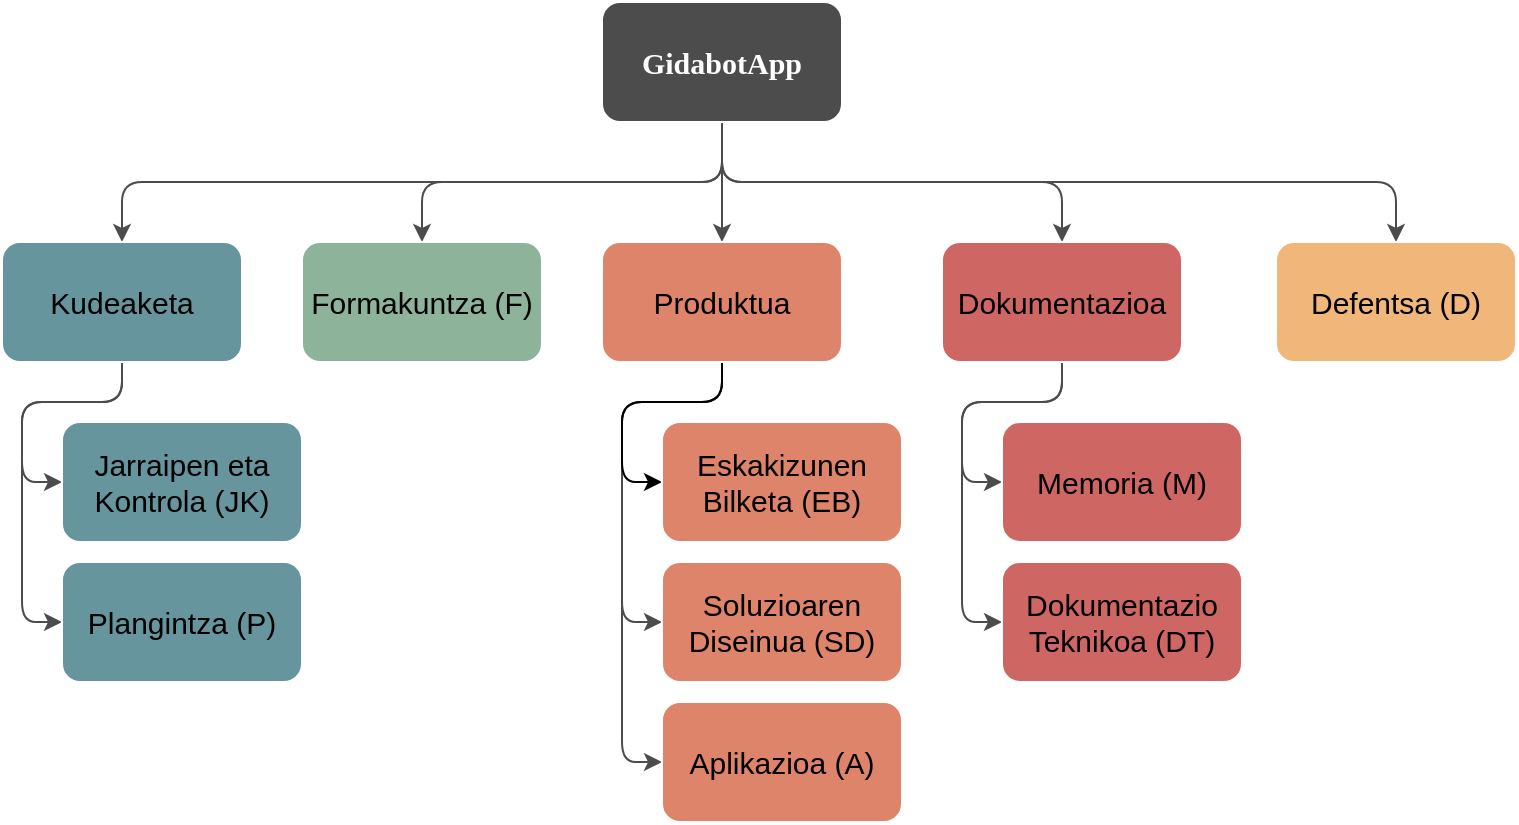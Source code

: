 <mxfile version="13.7.3" type="device" pages="8"><diagram id="RiQvyNDYazVQoSzzMTsm" name="LDE"><mxGraphModel dx="1052" dy="645" grid="1" gridSize="10" guides="1" tooltips="1" connect="1" arrows="1" fold="1" page="1" pageScale="1" pageWidth="1654" pageHeight="1169" math="0" shadow="0"><root><mxCell id="0"/><mxCell id="1" parent="0"/><mxCell id="sKnQdLyQDtR_UD-0iSAO-3" style="edgeStyle=orthogonalEdgeStyle;orthogonalLoop=1;jettySize=auto;html=1;strokeColor=#4D4C4C;exitX=0.5;exitY=1;exitDx=0;exitDy=0;rounded=1;" parent="1" source="sKnQdLyQDtR_UD-0iSAO-1" target="sKnQdLyQDtR_UD-0iSAO-2" edge="1"><mxGeometry relative="1" as="geometry"/></mxCell><mxCell id="sKnQdLyQDtR_UD-0iSAO-17" style="edgeStyle=orthogonalEdgeStyle;rounded=1;orthogonalLoop=1;jettySize=auto;html=1;fontFamily=Verdana;fontColor=#FFFFFF;strokeColor=#4D4C4C;" parent="1" source="sKnQdLyQDtR_UD-0iSAO-1" target="sKnQdLyQDtR_UD-0iSAO-16" edge="1"><mxGeometry relative="1" as="geometry"><Array as="points"><mxPoint x="490" y="180"/><mxPoint x="340" y="180"/></Array></mxGeometry></mxCell><mxCell id="sKnQdLyQDtR_UD-0iSAO-23" style="edgeStyle=orthogonalEdgeStyle;rounded=1;orthogonalLoop=1;jettySize=auto;html=1;fontFamily=Verdana;fontColor=#FFFFFF;strokeColor=#4D4C4C;" parent="1" source="sKnQdLyQDtR_UD-0iSAO-1" target="sKnQdLyQDtR_UD-0iSAO-18" edge="1"><mxGeometry relative="1" as="geometry"/></mxCell><mxCell id="sKnQdLyQDtR_UD-0iSAO-30" style="edgeStyle=orthogonalEdgeStyle;rounded=1;orthogonalLoop=1;jettySize=auto;html=1;entryX=0.5;entryY=0;entryDx=0;entryDy=0;fontFamily=Verdana;fontColor=#FFFFFF;exitX=0.5;exitY=1;exitDx=0;exitDy=0;strokeColor=#4D4C4C;" parent="1" source="sKnQdLyQDtR_UD-0iSAO-1" target="sKnQdLyQDtR_UD-0iSAO-27" edge="1"><mxGeometry relative="1" as="geometry"/></mxCell><mxCell id="sKnQdLyQDtR_UD-0iSAO-32" style="edgeStyle=orthogonalEdgeStyle;rounded=1;orthogonalLoop=1;jettySize=auto;html=1;entryX=0.5;entryY=0;entryDx=0;entryDy=0;fontFamily=Verdana;fontColor=#FFFFFF;strokeColor=#4D4C4C;exitX=0.5;exitY=1;exitDx=0;exitDy=0;" parent="1" source="sKnQdLyQDtR_UD-0iSAO-1" target="sKnQdLyQDtR_UD-0iSAO-31" edge="1"><mxGeometry relative="1" as="geometry"/></mxCell><mxCell id="sKnQdLyQDtR_UD-0iSAO-1" value="GidabotApp" style="rounded=1;whiteSpace=wrap;html=1;fillColor=#4D4C4C;fontColor=#FFFFFF;fontFamily=Verdana;fontStyle=1;fontSize=15;strokeColor=#FFFFFF;" parent="1" vertex="1"><mxGeometry x="430" y="90" width="120" height="60" as="geometry"/></mxCell><mxCell id="sKnQdLyQDtR_UD-0iSAO-14" style="rounded=1;orthogonalLoop=1;jettySize=auto;html=1;entryX=0;entryY=0.5;entryDx=0;entryDy=0;fontFamily=Helvetica;strokeColor=#4D4C4C;edgeStyle=orthogonalEdgeStyle;" parent="1" source="sKnQdLyQDtR_UD-0iSAO-2" target="sKnQdLyQDtR_UD-0iSAO-5" edge="1"><mxGeometry relative="1" as="geometry"/></mxCell><mxCell id="sKnQdLyQDtR_UD-0iSAO-15" style="edgeStyle=orthogonalEdgeStyle;rounded=1;orthogonalLoop=1;jettySize=auto;html=1;entryX=0;entryY=0.5;entryDx=0;entryDy=0;fontFamily=Helvetica;strokeColor=#4D4C4C;" parent="1" source="sKnQdLyQDtR_UD-0iSAO-2" target="sKnQdLyQDtR_UD-0iSAO-6" edge="1"><mxGeometry relative="1" as="geometry"><Array as="points"><mxPoint x="190" y="290"/><mxPoint x="140" y="290"/><mxPoint x="140" y="400"/></Array></mxGeometry></mxCell><mxCell id="sKnQdLyQDtR_UD-0iSAO-2" value="Kudeaketa" style="rounded=1;whiteSpace=wrap;html=1;fillColor=#66959E;fontFamily=Helvetica;strokeColor=#FFFFFF;fontSize=15;" parent="1" vertex="1"><mxGeometry x="130" y="210" width="120" height="60" as="geometry"/></mxCell><mxCell id="sKnQdLyQDtR_UD-0iSAO-6" value="Plangintza (P)" style="rounded=1;whiteSpace=wrap;html=1;fontFamily=Helvetica;fillColor=#66959E;strokeColor=#FFFFFF;fontSize=15;" parent="1" vertex="1"><mxGeometry x="160" y="370" width="120" height="60" as="geometry"/></mxCell><mxCell id="sKnQdLyQDtR_UD-0iSAO-5" value="Jarraipen eta Kontrola (JK)" style="rounded=1;whiteSpace=wrap;html=1;fontFamily=Helvetica;fillColor=#66959E;strokeColor=#FFFFFF;fontSize=15;" parent="1" vertex="1"><mxGeometry x="160" y="300" width="120" height="60" as="geometry"/></mxCell><mxCell id="sKnQdLyQDtR_UD-0iSAO-16" value="Formakuntza (F)" style="rounded=1;whiteSpace=wrap;html=1;fontFamily=Helvetica;fillColor=#8EB39B;strokeColor=#FFFFFF;fontSize=15;" parent="1" vertex="1"><mxGeometry x="280" y="210" width="120" height="60" as="geometry"/></mxCell><mxCell id="sKnQdLyQDtR_UD-0iSAO-21" style="edgeStyle=orthogonalEdgeStyle;rounded=1;orthogonalLoop=1;jettySize=auto;html=1;entryX=0;entryY=0.5;entryDx=0;entryDy=0;fontFamily=Helvetica;strokeColor=#4D4C4C;" parent="1" source="sKnQdLyQDtR_UD-0iSAO-18" target="sKnQdLyQDtR_UD-0iSAO-19" edge="1"><mxGeometry relative="1" as="geometry"><Array as="points"><mxPoint x="490" y="290"/><mxPoint x="440" y="290"/><mxPoint x="440" y="400"/></Array></mxGeometry></mxCell><mxCell id="sKnQdLyQDtR_UD-0iSAO-22" style="edgeStyle=orthogonalEdgeStyle;rounded=1;orthogonalLoop=1;jettySize=auto;html=1;entryX=0;entryY=0.5;entryDx=0;entryDy=0;fontFamily=Helvetica;strokeColor=#4D4C4C;" parent="1" source="sKnQdLyQDtR_UD-0iSAO-18" target="sKnQdLyQDtR_UD-0iSAO-20" edge="1"><mxGeometry relative="1" as="geometry"><Array as="points"><mxPoint x="490" y="290"/><mxPoint x="440" y="290"/><mxPoint x="440" y="470"/></Array></mxGeometry></mxCell><mxCell id="l3ylAIit9owxWQjDf-D--2" style="edgeStyle=orthogonalEdgeStyle;rounded=0;orthogonalLoop=1;jettySize=auto;html=1;entryX=0;entryY=0.5;entryDx=0;entryDy=0;strokeColor=none;" parent="1" source="sKnQdLyQDtR_UD-0iSAO-18" target="l3ylAIit9owxWQjDf-D--1" edge="1"><mxGeometry relative="1" as="geometry"/></mxCell><mxCell id="l3ylAIit9owxWQjDf-D--3" style="edgeStyle=orthogonalEdgeStyle;rounded=1;orthogonalLoop=1;jettySize=auto;html=1;entryX=0;entryY=0.5;entryDx=0;entryDy=0;" parent="1" source="sKnQdLyQDtR_UD-0iSAO-18" target="l3ylAIit9owxWQjDf-D--1" edge="1"><mxGeometry relative="1" as="geometry"/></mxCell><mxCell id="sKnQdLyQDtR_UD-0iSAO-18" value="Produktua" style="rounded=1;whiteSpace=wrap;html=1;fontFamily=Helvetica;fillColor=#DE846A;strokeColor=#FFFFFF;fontSize=15;" parent="1" vertex="1"><mxGeometry x="430" y="210" width="120" height="60" as="geometry"/></mxCell><mxCell id="sKnQdLyQDtR_UD-0iSAO-19" value="Soluzioaren Diseinua (SD)" style="rounded=1;whiteSpace=wrap;html=1;fontFamily=Helvetica;fillColor=#DE846A;strokeColor=#FFFFFF;fontSize=15;" parent="1" vertex="1"><mxGeometry x="460" y="370" width="120" height="60" as="geometry"/></mxCell><mxCell id="sKnQdLyQDtR_UD-0iSAO-20" value="Aplikazioa (A)" style="rounded=1;whiteSpace=wrap;html=1;fontFamily=Helvetica;fillColor=#DE846A;strokeColor=#FFFFFF;fontSize=15;" parent="1" vertex="1"><mxGeometry x="460" y="440" width="120" height="60" as="geometry"/></mxCell><mxCell id="sKnQdLyQDtR_UD-0iSAO-25" style="edgeStyle=orthogonalEdgeStyle;rounded=1;orthogonalLoop=1;jettySize=auto;html=1;entryX=0;entryY=0.5;entryDx=0;entryDy=0;fontFamily=Helvetica;strokeColor=#4D4C4C;" parent="1" source="sKnQdLyQDtR_UD-0iSAO-27" target="sKnQdLyQDtR_UD-0iSAO-28" edge="1"><mxGeometry relative="1" as="geometry"/></mxCell><mxCell id="sKnQdLyQDtR_UD-0iSAO-26" style="edgeStyle=orthogonalEdgeStyle;rounded=1;orthogonalLoop=1;jettySize=auto;html=1;entryX=0;entryY=0.5;entryDx=0;entryDy=0;fontFamily=Helvetica;strokeColor=#4D4C4C;" parent="1" source="sKnQdLyQDtR_UD-0iSAO-27" target="sKnQdLyQDtR_UD-0iSAO-29" edge="1"><mxGeometry relative="1" as="geometry"><Array as="points"><mxPoint x="660" y="290"/><mxPoint x="610" y="290"/><mxPoint x="610" y="400"/></Array></mxGeometry></mxCell><mxCell id="sKnQdLyQDtR_UD-0iSAO-27" value="Dokumentazioa" style="rounded=1;whiteSpace=wrap;html=1;fontFamily=Helvetica;fillColor=#CE6664;strokeColor=#FFFFFF;fontSize=15;" parent="1" vertex="1"><mxGeometry x="600" y="210" width="120" height="60" as="geometry"/></mxCell><mxCell id="sKnQdLyQDtR_UD-0iSAO-28" value="Memoria (M)" style="rounded=1;whiteSpace=wrap;html=1;fontFamily=Helvetica;fillColor=#CE6664;strokeColor=#FFFFFF;fontSize=15;" parent="1" vertex="1"><mxGeometry x="630" y="300" width="120" height="60" as="geometry"/></mxCell><mxCell id="sKnQdLyQDtR_UD-0iSAO-29" value="Dokumentazio Teknikoa (DT)" style="rounded=1;whiteSpace=wrap;html=1;fontFamily=Helvetica;fillColor=#CE6664;strokeColor=#FFFFFF;fontSize=15;" parent="1" vertex="1"><mxGeometry x="630" y="370" width="120" height="60" as="geometry"/></mxCell><mxCell id="sKnQdLyQDtR_UD-0iSAO-31" value="Defentsa (D)" style="rounded=1;whiteSpace=wrap;html=1;fontFamily=Helvetica;fillColor=#F1B67A;strokeColor=#FFFFFF;fontSize=15;" parent="1" vertex="1"><mxGeometry x="767" y="210" width="120" height="60" as="geometry"/></mxCell><mxCell id="l3ylAIit9owxWQjDf-D--1" value="Eskakizunen Bilketa (EB)" style="rounded=1;whiteSpace=wrap;html=1;fontFamily=Helvetica;fillColor=#DE846A;strokeColor=#FFFFFF;fontSize=15;" parent="1" vertex="1"><mxGeometry x="460" y="300" width="120" height="60" as="geometry"/></mxCell></root></mxGraphModel></diagram><diagram name="Copy of LDE" id="y8IlSIu8-HoMC63E0n2U"><mxGraphModel dx="1052" dy="645" grid="1" gridSize="10" guides="1" tooltips="1" connect="1" arrows="1" fold="1" page="1" pageScale="1" pageWidth="1654" pageHeight="1169" math="0" shadow="0"><root><mxCell id="Pb_i1D5sElak-6-XQVkO-0"/><mxCell id="Pb_i1D5sElak-6-XQVkO-1" parent="Pb_i1D5sElak-6-XQVkO-0"/><mxCell id="Pb_i1D5sElak-6-XQVkO-2" style="edgeStyle=orthogonalEdgeStyle;orthogonalLoop=1;jettySize=auto;html=1;strokeColor=#4D4C4C;exitX=0.5;exitY=1;exitDx=0;exitDy=0;rounded=1;" edge="1" parent="Pb_i1D5sElak-6-XQVkO-1" source="Pb_i1D5sElak-6-XQVkO-7" target="Pb_i1D5sElak-6-XQVkO-10"><mxGeometry relative="1" as="geometry"/></mxCell><mxCell id="Pb_i1D5sElak-6-XQVkO-3" style="edgeStyle=orthogonalEdgeStyle;rounded=1;orthogonalLoop=1;jettySize=auto;html=1;fontFamily=Verdana;fontColor=#FFFFFF;strokeColor=#4D4C4C;" edge="1" parent="Pb_i1D5sElak-6-XQVkO-1" source="Pb_i1D5sElak-6-XQVkO-7" target="Pb_i1D5sElak-6-XQVkO-13"><mxGeometry relative="1" as="geometry"><Array as="points"><mxPoint x="490" y="180"/><mxPoint x="340" y="180"/></Array></mxGeometry></mxCell><mxCell id="Pb_i1D5sElak-6-XQVkO-4" style="edgeStyle=orthogonalEdgeStyle;rounded=1;orthogonalLoop=1;jettySize=auto;html=1;fontFamily=Verdana;fontColor=#FFFFFF;strokeColor=#4D4C4C;" edge="1" parent="Pb_i1D5sElak-6-XQVkO-1" source="Pb_i1D5sElak-6-XQVkO-7" target="Pb_i1D5sElak-6-XQVkO-18"><mxGeometry relative="1" as="geometry"/></mxCell><mxCell id="Pb_i1D5sElak-6-XQVkO-5" style="edgeStyle=orthogonalEdgeStyle;rounded=1;orthogonalLoop=1;jettySize=auto;html=1;entryX=0.5;entryY=0;entryDx=0;entryDy=0;fontFamily=Verdana;fontColor=#FFFFFF;exitX=0.5;exitY=1;exitDx=0;exitDy=0;strokeColor=#4D4C4C;" edge="1" parent="Pb_i1D5sElak-6-XQVkO-1" source="Pb_i1D5sElak-6-XQVkO-7" target="Pb_i1D5sElak-6-XQVkO-23"><mxGeometry relative="1" as="geometry"/></mxCell><mxCell id="Pb_i1D5sElak-6-XQVkO-6" style="edgeStyle=orthogonalEdgeStyle;rounded=1;orthogonalLoop=1;jettySize=auto;html=1;entryX=0.5;entryY=0;entryDx=0;entryDy=0;fontFamily=Verdana;fontColor=#FFFFFF;strokeColor=#4D4C4C;exitX=0.5;exitY=1;exitDx=0;exitDy=0;" edge="1" parent="Pb_i1D5sElak-6-XQVkO-1" source="Pb_i1D5sElak-6-XQVkO-7" target="Pb_i1D5sElak-6-XQVkO-26"><mxGeometry relative="1" as="geometry"/></mxCell><mxCell id="Pb_i1D5sElak-6-XQVkO-7" value="GidabotApp" style="rounded=1;whiteSpace=wrap;html=1;fillColor=#4D4C4C;fontColor=#FFFFFF;fontFamily=Verdana;fontStyle=1;fontSize=15;strokeColor=#FFFFFF;" vertex="1" parent="Pb_i1D5sElak-6-XQVkO-1"><mxGeometry x="430" y="90" width="120" height="60" as="geometry"/></mxCell><mxCell id="Pb_i1D5sElak-6-XQVkO-8" style="rounded=1;orthogonalLoop=1;jettySize=auto;html=1;entryX=0;entryY=0.5;entryDx=0;entryDy=0;fontFamily=Helvetica;strokeColor=#4D4C4C;edgeStyle=orthogonalEdgeStyle;" edge="1" parent="Pb_i1D5sElak-6-XQVkO-1" source="Pb_i1D5sElak-6-XQVkO-10" target="Pb_i1D5sElak-6-XQVkO-12"><mxGeometry relative="1" as="geometry"/></mxCell><mxCell id="Pb_i1D5sElak-6-XQVkO-9" style="edgeStyle=orthogonalEdgeStyle;rounded=1;orthogonalLoop=1;jettySize=auto;html=1;entryX=0;entryY=0.5;entryDx=0;entryDy=0;fontFamily=Helvetica;strokeColor=#4D4C4C;" edge="1" parent="Pb_i1D5sElak-6-XQVkO-1" source="Pb_i1D5sElak-6-XQVkO-10" target="Pb_i1D5sElak-6-XQVkO-11"><mxGeometry relative="1" as="geometry"><Array as="points"><mxPoint x="190" y="290"/><mxPoint x="140" y="290"/><mxPoint x="140" y="400"/></Array></mxGeometry></mxCell><mxCell id="Pb_i1D5sElak-6-XQVkO-10" value="Kudeaketa" style="rounded=1;whiteSpace=wrap;html=1;fillColor=#66959E;fontFamily=Helvetica;strokeColor=#FFFFFF;fontSize=15;" vertex="1" parent="Pb_i1D5sElak-6-XQVkO-1"><mxGeometry x="130" y="210" width="120" height="60" as="geometry"/></mxCell><mxCell id="Pb_i1D5sElak-6-XQVkO-11" value="Plangintza (P)" style="rounded=1;whiteSpace=wrap;html=1;fontFamily=Helvetica;fillColor=#66959E;strokeColor=#FFFFFF;fontSize=15;" vertex="1" parent="Pb_i1D5sElak-6-XQVkO-1"><mxGeometry x="160" y="370" width="120" height="60" as="geometry"/></mxCell><mxCell id="Pb_i1D5sElak-6-XQVkO-12" value="Jarraipen eta Kontrola (JK)" style="rounded=1;whiteSpace=wrap;html=1;fontFamily=Helvetica;fillColor=#66959E;strokeColor=#FFFFFF;fontSize=15;" vertex="1" parent="Pb_i1D5sElak-6-XQVkO-1"><mxGeometry x="160" y="300" width="120" height="60" as="geometry"/></mxCell><mxCell id="Pb_i1D5sElak-6-XQVkO-13" value="Formakuntza (F)" style="rounded=1;whiteSpace=wrap;html=1;fontFamily=Helvetica;fillColor=#8EB39B;strokeColor=#FFFFFF;fontSize=15;" vertex="1" parent="Pb_i1D5sElak-6-XQVkO-1"><mxGeometry x="280" y="210" width="120" height="60" as="geometry"/></mxCell><mxCell id="Pb_i1D5sElak-6-XQVkO-14" style="edgeStyle=orthogonalEdgeStyle;rounded=1;orthogonalLoop=1;jettySize=auto;html=1;entryX=0;entryY=0.5;entryDx=0;entryDy=0;fontFamily=Helvetica;strokeColor=#4D4C4C;" edge="1" parent="Pb_i1D5sElak-6-XQVkO-1" source="Pb_i1D5sElak-6-XQVkO-18" target="Pb_i1D5sElak-6-XQVkO-19"><mxGeometry relative="1" as="geometry"><Array as="points"><mxPoint x="490" y="290"/><mxPoint x="440" y="290"/><mxPoint x="440" y="400"/></Array></mxGeometry></mxCell><mxCell id="Pb_i1D5sElak-6-XQVkO-15" style="edgeStyle=orthogonalEdgeStyle;rounded=1;orthogonalLoop=1;jettySize=auto;html=1;entryX=0;entryY=0.5;entryDx=0;entryDy=0;fontFamily=Helvetica;strokeColor=#4D4C4C;" edge="1" parent="Pb_i1D5sElak-6-XQVkO-1" source="Pb_i1D5sElak-6-XQVkO-18" target="Pb_i1D5sElak-6-XQVkO-20"><mxGeometry relative="1" as="geometry"><Array as="points"><mxPoint x="490" y="290"/><mxPoint x="440" y="290"/><mxPoint x="440" y="470"/></Array></mxGeometry></mxCell><mxCell id="Pb_i1D5sElak-6-XQVkO-16" style="edgeStyle=orthogonalEdgeStyle;rounded=0;orthogonalLoop=1;jettySize=auto;html=1;entryX=0;entryY=0.5;entryDx=0;entryDy=0;strokeColor=none;" edge="1" parent="Pb_i1D5sElak-6-XQVkO-1" source="Pb_i1D5sElak-6-XQVkO-18" target="Pb_i1D5sElak-6-XQVkO-27"><mxGeometry relative="1" as="geometry"/></mxCell><mxCell id="Pb_i1D5sElak-6-XQVkO-17" style="edgeStyle=orthogonalEdgeStyle;rounded=1;orthogonalLoop=1;jettySize=auto;html=1;entryX=0;entryY=0.5;entryDx=0;entryDy=0;" edge="1" parent="Pb_i1D5sElak-6-XQVkO-1" source="Pb_i1D5sElak-6-XQVkO-18" target="Pb_i1D5sElak-6-XQVkO-27"><mxGeometry relative="1" as="geometry"/></mxCell><mxCell id="Pb_i1D5sElak-6-XQVkO-18" value="Produktua" style="rounded=1;whiteSpace=wrap;html=1;fontFamily=Helvetica;fillColor=#DE846A;strokeColor=#FFFFFF;fontSize=15;" vertex="1" parent="Pb_i1D5sElak-6-XQVkO-1"><mxGeometry x="430" y="210" width="120" height="60" as="geometry"/></mxCell><mxCell id="Pb_i1D5sElak-6-XQVkO-19" value="Soluzioaren Diseinua (SD)" style="rounded=1;whiteSpace=wrap;html=1;fontFamily=Helvetica;fillColor=#DE846A;strokeColor=#FFFFFF;fontSize=15;" vertex="1" parent="Pb_i1D5sElak-6-XQVkO-1"><mxGeometry x="460" y="370" width="120" height="60" as="geometry"/></mxCell><mxCell id="Pb_i1D5sElak-6-XQVkO-20" value="Aplikazioa (A)" style="rounded=1;whiteSpace=wrap;html=1;fontFamily=Helvetica;fillColor=#DE846A;strokeColor=#FFFFFF;fontSize=15;" vertex="1" parent="Pb_i1D5sElak-6-XQVkO-1"><mxGeometry x="460" y="440" width="120" height="60" as="geometry"/></mxCell><mxCell id="Pb_i1D5sElak-6-XQVkO-21" style="edgeStyle=orthogonalEdgeStyle;rounded=1;orthogonalLoop=1;jettySize=auto;html=1;entryX=0;entryY=0.5;entryDx=0;entryDy=0;fontFamily=Helvetica;strokeColor=#4D4C4C;" edge="1" parent="Pb_i1D5sElak-6-XQVkO-1" source="Pb_i1D5sElak-6-XQVkO-23" target="Pb_i1D5sElak-6-XQVkO-24"><mxGeometry relative="1" as="geometry"/></mxCell><mxCell id="Pb_i1D5sElak-6-XQVkO-22" style="edgeStyle=orthogonalEdgeStyle;rounded=1;orthogonalLoop=1;jettySize=auto;html=1;entryX=0;entryY=0.5;entryDx=0;entryDy=0;fontFamily=Helvetica;strokeColor=#4D4C4C;" edge="1" parent="Pb_i1D5sElak-6-XQVkO-1" source="Pb_i1D5sElak-6-XQVkO-23" target="Pb_i1D5sElak-6-XQVkO-25"><mxGeometry relative="1" as="geometry"><Array as="points"><mxPoint x="660" y="290"/><mxPoint x="610" y="290"/><mxPoint x="610" y="400"/></Array></mxGeometry></mxCell><mxCell id="Pb_i1D5sElak-6-XQVkO-23" value="Dokumentazioa" style="rounded=1;whiteSpace=wrap;html=1;fontFamily=Helvetica;fillColor=#CE6664;strokeColor=#FFFFFF;fontSize=15;" vertex="1" parent="Pb_i1D5sElak-6-XQVkO-1"><mxGeometry x="600" y="210" width="120" height="60" as="geometry"/></mxCell><mxCell id="Pb_i1D5sElak-6-XQVkO-24" value="Memoria (M)" style="rounded=1;whiteSpace=wrap;html=1;fontFamily=Helvetica;fillColor=#CE6664;strokeColor=#FFFFFF;fontSize=15;" vertex="1" parent="Pb_i1D5sElak-6-XQVkO-1"><mxGeometry x="630" y="300" width="120" height="60" as="geometry"/></mxCell><mxCell id="Pb_i1D5sElak-6-XQVkO-25" value="Dokumentazio Teknikoa (DT)" style="rounded=1;whiteSpace=wrap;html=1;fontFamily=Helvetica;fillColor=#CE6664;strokeColor=#FFFFFF;fontSize=15;" vertex="1" parent="Pb_i1D5sElak-6-XQVkO-1"><mxGeometry x="630" y="370" width="120" height="60" as="geometry"/></mxCell><mxCell id="Pb_i1D5sElak-6-XQVkO-26" value="Defentsa (D)" style="rounded=1;whiteSpace=wrap;html=1;fontFamily=Helvetica;fillColor=#F1B67A;strokeColor=#FFFFFF;fontSize=15;" vertex="1" parent="Pb_i1D5sElak-6-XQVkO-1"><mxGeometry x="767" y="210" width="120" height="60" as="geometry"/></mxCell><mxCell id="Pb_i1D5sElak-6-XQVkO-27" value="Eskakizunen Bilketa (EB)" style="rounded=1;whiteSpace=wrap;html=1;fontFamily=Helvetica;fillColor=#DE846A;strokeColor=#FFFFFF;fontSize=15;" vertex="1" parent="Pb_i1D5sElak-6-XQVkO-1"><mxGeometry x="460" y="300" width="120" height="60" as="geometry"/></mxCell></root></mxGraphModel></diagram><diagram id="opZuh1Bm3ULiAS_s7EK7" name="Architecture"><mxGraphModel dx="716" dy="435" grid="1" gridSize="10" guides="1" tooltips="1" connect="1" arrows="1" fold="1" page="1" pageScale="1" pageWidth="1654" pageHeight="1169" math="0" shadow="0"><root><mxCell id="t8hVtD1po4bTU39xSMlb-0"/><mxCell id="t8hVtD1po4bTU39xSMlb-1" parent="t8hVtD1po4bTU39xSMlb-0"/><mxCell id="t8hVtD1po4bTU39xSMlb-2" value="RouteSelectActivity" style="rounded=1;whiteSpace=wrap;html=1;strokeColor=#82b366;fontFamily=Verdana;fillColor=#97D077;" parent="t8hVtD1po4bTU39xSMlb-1" vertex="1"><mxGeometry x="305.01" y="170" width="140" height="60" as="geometry"/></mxCell><mxCell id="t8hVtD1po4bTU39xSMlb-11" style="edgeStyle=orthogonalEdgeStyle;rounded=0;orthogonalLoop=1;jettySize=auto;html=1;fontFamily=Verdana;fontColor=#FFFFFF;exitX=0;exitY=0.75;exitDx=0;exitDy=0;entryX=0.593;entryY=0;entryDx=0;entryDy=0;entryPerimeter=0;" parent="t8hVtD1po4bTU39xSMlb-1" source="t8hVtD1po4bTU39xSMlb-8" target="t8hVtD1po4bTU39xSMlb-10" edge="1"><mxGeometry relative="1" as="geometry"/></mxCell><mxCell id="t8hVtD1po4bTU39xSMlb-16" style="edgeStyle=orthogonalEdgeStyle;rounded=0;orthogonalLoop=1;jettySize=auto;html=1;fontFamily=Verdana;fontColor=#FFFFFF;exitX=1;exitY=0.75;exitDx=0;exitDy=0;entryX=0.343;entryY=0;entryDx=0;entryDy=0;entryPerimeter=0;" parent="t8hVtD1po4bTU39xSMlb-1" source="t8hVtD1po4bTU39xSMlb-8" target="t8hVtD1po4bTU39xSMlb-17" edge="1"><mxGeometry relative="1" as="geometry"><mxPoint x="590" y="490" as="targetPoint"/></mxGeometry></mxCell><mxCell id="t8hVtD1po4bTU39xSMlb-24" style="edgeStyle=orthogonalEdgeStyle;rounded=0;orthogonalLoop=1;jettySize=auto;html=1;entryX=0.571;entryY=1.017;entryDx=0;entryDy=0;dashed=1;fontFamily=Verdana;fontColor=#000000;exitX=0.625;exitY=0.017;exitDx=0;exitDy=0;exitPerimeter=0;entryPerimeter=0;" parent="t8hVtD1po4bTU39xSMlb-1" source="t8hVtD1po4bTU39xSMlb-8" target="t8hVtD1po4bTU39xSMlb-3" edge="1"><mxGeometry relative="1" as="geometry"/></mxCell><mxCell id="t8hVtD1po4bTU39xSMlb-8" value="Repository" style="rounded=1;whiteSpace=wrap;html=1;fontFamily=Verdana;align=center;strokeColor=#d79b00;fillColor=#FFC34A;" parent="t8hVtD1po4bTU39xSMlb-1" vertex="1"><mxGeometry x="315" y="380" width="120" height="60" as="geometry"/></mxCell><mxCell id="t8hVtD1po4bTU39xSMlb-21" style="edgeStyle=orthogonalEdgeStyle;rounded=0;orthogonalLoop=1;jettySize=auto;html=1;entryX=-0.008;entryY=0.4;entryDx=0;entryDy=0;fontFamily=Verdana;fontColor=#000000;dashed=1;exitX=0.343;exitY=0;exitDx=0;exitDy=0;exitPerimeter=0;entryPerimeter=0;" parent="t8hVtD1po4bTU39xSMlb-1" source="t8hVtD1po4bTU39xSMlb-10" target="t8hVtD1po4bTU39xSMlb-8" edge="1"><mxGeometry relative="1" as="geometry"/></mxCell><mxCell id="t8hVtD1po4bTU39xSMlb-10" value="RoomDatabase" style="rounded=1;whiteSpace=wrap;html=1;fontFamily=Verdana;fontColor=#FFFFFF;gradientColor=none;align=center;fillColor=#9900FF;spacingBottom=31;" parent="t8hVtD1po4bTU39xSMlb-1" vertex="1"><mxGeometry x="120" y="490" width="150" height="70" as="geometry"/></mxCell><mxCell id="t8hVtD1po4bTU39xSMlb-14" style="edgeStyle=orthogonalEdgeStyle;rounded=0;orthogonalLoop=1;jettySize=auto;html=1;fontFamily=Verdana;fontColor=#FFFFFF;" parent="t8hVtD1po4bTU39xSMlb-1" source="t8hVtD1po4bTU39xSMlb-12" target="t8hVtD1po4bTU39xSMlb-13" edge="1"><mxGeometry relative="1" as="geometry"><Array as="points"><mxPoint x="240" y="580"/><mxPoint x="240" y="580"/></Array></mxGeometry></mxCell><mxCell id="t8hVtD1po4bTU39xSMlb-12" value="Room" style="rounded=1;whiteSpace=wrap;html=1;fontFamily=Verdana;align=center;strokeColor=#6c8ebf;fillColor=#F1E4F7;" parent="t8hVtD1po4bTU39xSMlb-1" vertex="1"><mxGeometry x="190" y="527" width="69" height="30" as="geometry"/></mxCell><mxCell id="t8hVtD1po4bTU39xSMlb-36" style="edgeStyle=orthogonalEdgeStyle;rounded=0;orthogonalLoop=1;jettySize=auto;html=1;fontFamily=Verdana;fontColor=#000000;strokeWidth=1;dashed=1;" parent="t8hVtD1po4bTU39xSMlb-1" source="t8hVtD1po4bTU39xSMlb-13" target="t8hVtD1po4bTU39xSMlb-12" edge="1"><mxGeometry relative="1" as="geometry"><Array as="points"><mxPoint x="210" y="570"/><mxPoint x="210" y="570"/></Array></mxGeometry></mxCell><mxCell id="t8hVtD1po4bTU39xSMlb-13" value="SQLite" style="strokeWidth=2;html=1;shape=mxgraph.flowchart.database;whiteSpace=wrap;fontFamily=Verdana;fillColor=#e1d5e7;align=center;spacingTop=16;strokeColor=#9673a6;" parent="t8hVtD1po4bTU39xSMlb-1" vertex="1"><mxGeometry x="194.5" y="600" width="60" height="60" as="geometry"/></mxCell><mxCell id="t8hVtD1po4bTU39xSMlb-22" style="edgeStyle=orthogonalEdgeStyle;rounded=0;orthogonalLoop=1;jettySize=auto;html=1;entryX=1.008;entryY=0.4;entryDx=0;entryDy=0;entryPerimeter=0;dashed=1;fontFamily=Verdana;fontColor=#000000;exitX=0.607;exitY=0;exitDx=0;exitDy=0;exitPerimeter=0;" parent="t8hVtD1po4bTU39xSMlb-1" source="t8hVtD1po4bTU39xSMlb-17" target="t8hVtD1po4bTU39xSMlb-8" edge="1"><mxGeometry relative="1" as="geometry"/></mxCell><mxCell id="t8hVtD1po4bTU39xSMlb-17" value="QNode" style="rounded=1;whiteSpace=wrap;html=1;fontFamily=Verdana;align=center;fillColor=#ffe6cc;spacingBottom=31;strokeColor=#d79b00;" parent="t8hVtD1po4bTU39xSMlb-1" vertex="1"><mxGeometry x="520" y="490" width="140" height="70" as="geometry"/></mxCell><mxCell id="t8hVtD1po4bTU39xSMlb-20" style="edgeStyle=orthogonalEdgeStyle;rounded=0;orthogonalLoop=1;jettySize=auto;html=1;fontFamily=Verdana;fontColor=#000000;" parent="t8hVtD1po4bTU39xSMlb-1" source="t8hVtD1po4bTU39xSMlb-18" target="t8hVtD1po4bTU39xSMlb-19" edge="1"><mxGeometry relative="1" as="geometry"><Array as="points"><mxPoint x="600" y="577"/><mxPoint x="600" y="577"/></Array></mxGeometry></mxCell><mxCell id="t8hVtD1po4bTU39xSMlb-18" value="Rosjava" style="rounded=1;whiteSpace=wrap;html=1;fontFamily=Verdana;align=center;strokeColor=#6c8ebf;fillColor=#F1E4F7;" parent="t8hVtD1po4bTU39xSMlb-1" vertex="1"><mxGeometry x="570" y="527" width="80" height="30" as="geometry"/></mxCell><mxCell id="t8hVtD1po4bTU39xSMlb-27" style="edgeStyle=orthogonalEdgeStyle;rounded=0;orthogonalLoop=1;jettySize=auto;html=1;dashed=1;fontFamily=Verdana;fontColor=#000000;" parent="t8hVtD1po4bTU39xSMlb-1" source="t8hVtD1po4bTU39xSMlb-19" target="t8hVtD1po4bTU39xSMlb-18" edge="1"><mxGeometry relative="1" as="geometry"><Array as="points"><mxPoint x="630" y="570"/><mxPoint x="630" y="570"/></Array></mxGeometry></mxCell><mxCell id="t8hVtD1po4bTU39xSMlb-19" value="ROS" style="ellipse;shape=cloud;whiteSpace=wrap;html=1;fontFamily=Verdana;fillColor=#d5e8d4;align=center;strokeColor=#82b366;" parent="t8hVtD1po4bTU39xSMlb-1" vertex="1"><mxGeometry x="550" y="590" width="120" height="80" as="geometry"/></mxCell><mxCell id="t8hVtD1po4bTU39xSMlb-23" value="" style="group" parent="t8hVtD1po4bTU39xSMlb-1" vertex="1" connectable="0"><mxGeometry x="269.38" y="280" width="211.25" height="60" as="geometry"/></mxCell><mxCell id="t8hVtD1po4bTU39xSMlb-3" value="MapViewModel" style="rounded=1;whiteSpace=wrap;html=1;fontFamily=Verdana;align=left;spacingLeft=10;strokeColor=#6c8ebf;fontColor=#FFFFFF;fillColor=#4A86E8;" parent="t8hVtD1po4bTU39xSMlb-23" vertex="1"><mxGeometry width="211.25" height="60" as="geometry"/></mxCell><mxCell id="t8hVtD1po4bTU39xSMlb-7" value="" style="rounded=1;whiteSpace=wrap;html=1;fontFamily=Verdana;align=center;fillColor=#dae8fc;strokeColor=#6c8ebf;" parent="t8hVtD1po4bTU39xSMlb-23" vertex="1"><mxGeometry x="110.62" y="10" width="80" height="30" as="geometry"/></mxCell><mxCell id="t8hVtD1po4bTU39xSMlb-5" value="LiveData" style="rounded=1;whiteSpace=wrap;html=1;fontFamily=Verdana;align=center;fillColor=#dae8fc;strokeColor=#6c8ebf;" parent="t8hVtD1po4bTU39xSMlb-23" vertex="1"><mxGeometry x="120.62" y="15" width="80" height="30" as="geometry"/></mxCell><mxCell id="t8hVtD1po4bTU39xSMlb-25" style="edgeStyle=orthogonalEdgeStyle;rounded=0;orthogonalLoop=1;jettySize=auto;html=1;entryX=0.6;entryY=1.033;entryDx=0;entryDy=0;dashed=1;fontFamily=Verdana;fontColor=#000000;exitX=0.566;exitY=0.017;exitDx=0;exitDy=0;exitPerimeter=0;entryPerimeter=0;" parent="t8hVtD1po4bTU39xSMlb-1" source="t8hVtD1po4bTU39xSMlb-3" target="t8hVtD1po4bTU39xSMlb-2" edge="1"><mxGeometry relative="1" as="geometry"/></mxCell><mxCell id="t8hVtD1po4bTU39xSMlb-28" value="" style="endArrow=none;html=1;dashed=1;fontFamily=Verdana;fontColor=#000000;" parent="t8hVtD1po4bTU39xSMlb-1" edge="1"><mxGeometry width="50" height="50" relative="1" as="geometry"><mxPoint x="350" y="629" as="sourcePoint"/><mxPoint x="455" y="629" as="targetPoint"/></mxGeometry></mxCell><mxCell id="t8hVtD1po4bTU39xSMlb-33" value="Observable" style="edgeLabel;html=1;align=center;verticalAlign=middle;resizable=0;points=[];fontFamily=Verdana;fontColor=#000000;" parent="t8hVtD1po4bTU39xSMlb-28" vertex="1" connectable="0"><mxGeometry x="-0.25" y="-1" relative="1" as="geometry"><mxPoint x="11" y="-11" as="offset"/></mxGeometry></mxCell><mxCell id="t8hVtD1po4bTU39xSMlb-31" value="" style="endArrow=none;html=1;fontFamily=Verdana;fontColor=#000000;fontStyle=1" parent="t8hVtD1po4bTU39xSMlb-1" edge="1"><mxGeometry width="50" height="50" relative="1" as="geometry"><mxPoint x="350" y="659" as="sourcePoint"/><mxPoint x="455" y="659" as="targetPoint"/></mxGeometry></mxCell><mxCell id="t8hVtD1po4bTU39xSMlb-35" value="Erreferentzia zuzena" style="edgeLabel;html=1;align=center;verticalAlign=middle;resizable=0;points=[];fontFamily=Verdana;fontColor=#000000;" parent="t8hVtD1po4bTU39xSMlb-31" vertex="1" connectable="0"><mxGeometry x="0.35" y="3" relative="1" as="geometry"><mxPoint x="-19" y="-7" as="offset"/></mxGeometry></mxCell><mxCell id="k3CPyOR79shcOkwhEsfN-1" style="rounded=0;orthogonalLoop=1;jettySize=auto;html=1;fontFamily=Verdana;fontColor=#FFFFFF;entryX=0.367;entryY=-0.05;entryDx=0;entryDy=0;entryPerimeter=0;" edge="1" parent="t8hVtD1po4bTU39xSMlb-1"><mxGeometry relative="1" as="geometry"><mxPoint x="360" y="230" as="sourcePoint"/><mxPoint x="360.08" y="280" as="targetPoint"/></mxGeometry></mxCell><mxCell id="k3CPyOR79shcOkwhEsfN-2" style="rounded=0;orthogonalLoop=1;jettySize=auto;html=1;fontFamily=Verdana;fontColor=#FFFFFF;" edge="1" parent="t8hVtD1po4bTU39xSMlb-1"><mxGeometry relative="1" as="geometry"><mxPoint x="360" y="340" as="sourcePoint"/><mxPoint x="360" y="380" as="targetPoint"/></mxGeometry></mxCell></root></mxGraphModel></diagram><diagram id="Ep8J6KuIicKxJrxNzQuf" name="Agile manifesto"><mxGraphModel dx="1052" dy="645" grid="1" gridSize="10" guides="1" tooltips="1" connect="1" arrows="1" fold="1" page="1" pageScale="1" pageWidth="1654" pageHeight="1169" math="0" shadow="0"><root><mxCell id="nDTC0UX5bYCF1KiO-qTw-0"/><mxCell id="nDTC0UX5bYCF1KiO-qTw-1" parent="nDTC0UX5bYCF1KiO-qTw-0"/><mxCell id="nDTC0UX5bYCF1KiO-qTw-2" value="Agile Manifestua" style="rounded=1;whiteSpace=wrap;html=1;fillColor=#d5e8d4;strokeColor=#82b366;" parent="nDTC0UX5bYCF1KiO-qTw-1" vertex="1"><mxGeometry x="80" y="220" width="410" height="30" as="geometry"/></mxCell><mxCell id="nDTC0UX5bYCF1KiO-qTw-3" value="Banakoak eta interakzioak" style="rounded=1;whiteSpace=wrap;html=1;fillColor=#dae8fc;strokeColor=#6c8ebf;" parent="nDTC0UX5bYCF1KiO-qTw-1" vertex="1"><mxGeometry x="80" y="260" width="200" height="20" as="geometry"/></mxCell><mxCell id="nDTC0UX5bYCF1KiO-qTw-4" value="&amp;nbsp;prozesu eta tresnen gainetik" style="rounded=1;whiteSpace=wrap;html=1;fillColor=#ffe6cc;strokeColor=#d79b00;" parent="nDTC0UX5bYCF1KiO-qTw-1" vertex="1"><mxGeometry x="290" y="260" width="200" height="20" as="geometry"/></mxCell><mxCell id="nDTC0UX5bYCF1KiO-qTw-5" value="Funtzionatzen duen softwarea" style="rounded=1;whiteSpace=wrap;html=1;fillColor=#dae8fc;strokeColor=#6c8ebf;" parent="nDTC0UX5bYCF1KiO-qTw-1" vertex="1"><mxGeometry x="80" y="290" width="200" height="20" as="geometry"/></mxCell><mxCell id="nDTC0UX5bYCF1KiO-qTw-6" value="&amp;nbsp;dokumentazio zehatzaren gainetik" style="rounded=1;whiteSpace=wrap;html=1;fillColor=#ffe6cc;strokeColor=#d79b00;" parent="nDTC0UX5bYCF1KiO-qTw-1" vertex="1"><mxGeometry x="290" y="290" width="200" height="20" as="geometry"/></mxCell><mxCell id="nDTC0UX5bYCF1KiO-qTw-7" value="Bezeroekin elkarlana" style="rounded=1;whiteSpace=wrap;html=1;fillColor=#dae8fc;strokeColor=#6c8ebf;" parent="nDTC0UX5bYCF1KiO-qTw-1" vertex="1"><mxGeometry x="80" y="320" width="200" height="20" as="geometry"/></mxCell><mxCell id="nDTC0UX5bYCF1KiO-qTw-8" value="kontratu negoziazioen gainetik" style="rounded=1;whiteSpace=wrap;html=1;fillColor=#ffe6cc;strokeColor=#d79b00;" parent="nDTC0UX5bYCF1KiO-qTw-1" vertex="1"><mxGeometry x="290" y="320" width="200" height="20" as="geometry"/></mxCell><mxCell id="nDTC0UX5bYCF1KiO-qTw-9" value="Aldaketei erantzutea" style="rounded=1;whiteSpace=wrap;html=1;fillColor=#dae8fc;strokeColor=#6c8ebf;" parent="nDTC0UX5bYCF1KiO-qTw-1" vertex="1"><mxGeometry x="80" y="350" width="200" height="20" as="geometry"/></mxCell><mxCell id="nDTC0UX5bYCF1KiO-qTw-10" value="plan bat jarraitzearen gainetaik" style="rounded=1;whiteSpace=wrap;html=1;fillColor=#ffe6cc;strokeColor=#d79b00;" parent="nDTC0UX5bYCF1KiO-qTw-1" vertex="1"><mxGeometry x="290" y="350" width="200" height="20" as="geometry"/></mxCell></root></mxGraphModel></diagram><diagram id="GFxbXtC-Muz1aiilGxJk" name="Agile process flow"><mxGraphModel dx="1052" dy="645" grid="1" gridSize="10" guides="1" tooltips="1" connect="1" arrows="1" fold="1" page="1" pageScale="1" pageWidth="1654" pageHeight="1169" math="0" shadow="0"><root><mxCell id="aNrin-dHqDKUHqJ04wQZ-0"/><mxCell id="aNrin-dHqDKUHqJ04wQZ-1" parent="aNrin-dHqDKUHqJ04wQZ-0"/><mxCell id="aNrin-dHqDKUHqJ04wQZ-30" value="Garapen iterazioa" style="rounded=1;whiteSpace=wrap;html=1;fillColor=#f8cecc;strokeColor=#b85450;" parent="aNrin-dHqDKUHqJ04wQZ-1" vertex="1"><mxGeometry x="256" y="112" width="120" height="40" as="geometry"/></mxCell><mxCell id="aNrin-dHqDKUHqJ04wQZ-31" style="edgeStyle=orthogonalEdgeStyle;rounded=1;orthogonalLoop=1;jettySize=auto;html=1;" parent="aNrin-dHqDKUHqJ04wQZ-1" source="aNrin-dHqDKUHqJ04wQZ-2" edge="1"><mxGeometry relative="1" as="geometry"><mxPoint x="240" y="140" as="targetPoint"/></mxGeometry></mxCell><mxCell id="aNrin-dHqDKUHqJ04wQZ-2" value="Hasieraketa" style="rounded=1;whiteSpace=wrap;html=1;fillColor=#d5e8d4;strokeColor=#82b366;" parent="aNrin-dHqDKUHqJ04wQZ-1" vertex="1"><mxGeometry x="80" y="120" width="120" height="40" as="geometry"/></mxCell><mxCell id="aNrin-dHqDKUHqJ04wQZ-29" value="Garapen iterazioa" style="rounded=1;whiteSpace=wrap;html=1;fillColor=#f8cecc;strokeColor=#b85450;" parent="aNrin-dHqDKUHqJ04wQZ-1" vertex="1"><mxGeometry x="248" y="120" width="120" height="40" as="geometry"/></mxCell><mxCell id="aNrin-dHqDKUHqJ04wQZ-33" style="edgeStyle=orthogonalEdgeStyle;rounded=1;orthogonalLoop=1;jettySize=auto;html=1;entryX=0;entryY=0.5;entryDx=0;entryDy=0;" parent="aNrin-dHqDKUHqJ04wQZ-1" target="aNrin-dHqDKUHqJ04wQZ-32" edge="1"><mxGeometry relative="1" as="geometry"><mxPoint x="380" y="140" as="sourcePoint"/></mxGeometry></mxCell><mxCell id="aNrin-dHqDKUHqJ04wQZ-28" value="Garapen iterazioa" style="rounded=1;whiteSpace=wrap;html=1;fillColor=#f8cecc;strokeColor=#b85450;" parent="aNrin-dHqDKUHqJ04wQZ-1" vertex="1"><mxGeometry x="240" y="128" width="120" height="40" as="geometry"/></mxCell><mxCell id="aNrin-dHqDKUHqJ04wQZ-32" value="Itxiera" style="rounded=1;whiteSpace=wrap;html=1;fillColor=#fff2cc;strokeColor=#d6b656;" parent="aNrin-dHqDKUHqJ04wQZ-1" vertex="1"><mxGeometry x="410" y="120" width="120" height="40" as="geometry"/></mxCell><mxCell id="aNrin-dHqDKUHqJ04wQZ-34" value="" style="group" parent="aNrin-dHqDKUHqJ04wQZ-1" vertex="1" connectable="0"><mxGeometry x="293.5" y="10" width="45" height="75" as="geometry"/></mxCell><mxCell id="aNrin-dHqDKUHqJ04wQZ-35" value="" style="shape=note;whiteSpace=wrap;html=1;backgroundOutline=1;darkOpacity=0.05;fillColor=#FFFFFF;size=17;" parent="aNrin-dHqDKUHqJ04wQZ-34" vertex="1"><mxGeometry width="45" height="55" as="geometry"/></mxCell><mxCell id="aNrin-dHqDKUHqJ04wQZ-36" value="Entregagarria" style="text;html=1;strokeColor=none;fillColor=none;align=center;verticalAlign=middle;whiteSpace=wrap;rounded=0;" parent="aNrin-dHqDKUHqJ04wQZ-34" vertex="1"><mxGeometry x="2.5" y="55" width="40" height="20" as="geometry"/></mxCell><mxCell id="aNrin-dHqDKUHqJ04wQZ-40" value="" style="endArrow=none;dashed=1;html=1;dashPattern=1 3;strokeWidth=2;entryX=0.5;entryY=1;entryDx=0;entryDy=0;exitX=0.479;exitY=-0.02;exitDx=0;exitDy=0;edgeStyle=orthogonalEdgeStyle;exitPerimeter=0;" parent="aNrin-dHqDKUHqJ04wQZ-1" source="aNrin-dHqDKUHqJ04wQZ-15" target="aNrin-dHqDKUHqJ04wQZ-28" edge="1"><mxGeometry width="50" height="50" relative="1" as="geometry"><mxPoint x="280" y="230" as="sourcePoint"/><mxPoint x="330" y="180" as="targetPoint"/></mxGeometry></mxCell><mxCell id="aNrin-dHqDKUHqJ04wQZ-41" value="" style="endArrow=none;dashed=1;html=1;entryX=0.5;entryY=1;entryDx=0;entryDy=0;exitX=0.5;exitY=0;exitDx=0;exitDy=0;" parent="aNrin-dHqDKUHqJ04wQZ-1" source="aNrin-dHqDKUHqJ04wQZ-30" target="aNrin-dHqDKUHqJ04wQZ-36" edge="1"><mxGeometry width="50" height="50" relative="1" as="geometry"><mxPoint x="290" y="140" as="sourcePoint"/><mxPoint x="340" y="90" as="targetPoint"/></mxGeometry></mxCell><mxCell id="aNrin-dHqDKUHqJ04wQZ-42" value="" style="group" parent="aNrin-dHqDKUHqJ04wQZ-1" vertex="1" connectable="0"><mxGeometry x="70" y="200" width="480" height="230" as="geometry"/></mxCell><mxCell id="aNrin-dHqDKUHqJ04wQZ-3" value="Planifikazioa" style="rounded=1;whiteSpace=wrap;html=1;fillColor=#dae8fc;strokeColor=#6c8ebf;" parent="aNrin-dHqDKUHqJ04wQZ-42" vertex="1"><mxGeometry x="30" y="110" width="120" height="40" as="geometry"/></mxCell><mxCell id="aNrin-dHqDKUHqJ04wQZ-4" value="Diseinu eta garapena" style="rounded=1;whiteSpace=wrap;html=1;fillColor=#dae8fc;strokeColor=#6c8ebf;" parent="aNrin-dHqDKUHqJ04wQZ-42" vertex="1"><mxGeometry x="180" y="50" width="130" height="40" as="geometry"/></mxCell><mxCell id="aNrin-dHqDKUHqJ04wQZ-11" style="edgeStyle=orthogonalEdgeStyle;rounded=1;orthogonalLoop=1;jettySize=auto;html=1;entryX=0;entryY=0.5;entryDx=0;entryDy=0;exitX=0.5;exitY=0;exitDx=0;exitDy=0;" parent="aNrin-dHqDKUHqJ04wQZ-42" source="aNrin-dHqDKUHqJ04wQZ-3" target="aNrin-dHqDKUHqJ04wQZ-4" edge="1"><mxGeometry relative="1" as="geometry"/></mxCell><mxCell id="aNrin-dHqDKUHqJ04wQZ-6" value="Probak" style="rounded=1;whiteSpace=wrap;html=1;fillColor=#dae8fc;strokeColor=#6c8ebf;" parent="aNrin-dHqDKUHqJ04wQZ-42" vertex="1"><mxGeometry x="330" y="110" width="120" height="40" as="geometry"/></mxCell><mxCell id="aNrin-dHqDKUHqJ04wQZ-12" style="edgeStyle=orthogonalEdgeStyle;rounded=1;orthogonalLoop=1;jettySize=auto;html=1;entryX=0.5;entryY=0;entryDx=0;entryDy=0;" parent="aNrin-dHqDKUHqJ04wQZ-42" source="aNrin-dHqDKUHqJ04wQZ-4" target="aNrin-dHqDKUHqJ04wQZ-6" edge="1"><mxGeometry relative="1" as="geometry"/></mxCell><mxCell id="aNrin-dHqDKUHqJ04wQZ-14" style="edgeStyle=orthogonalEdgeStyle;rounded=1;orthogonalLoop=1;jettySize=auto;html=1;entryX=0.5;entryY=1;entryDx=0;entryDy=0;" parent="aNrin-dHqDKUHqJ04wQZ-42" source="aNrin-dHqDKUHqJ04wQZ-8" target="aNrin-dHqDKUHqJ04wQZ-3" edge="1"><mxGeometry relative="1" as="geometry"/></mxCell><mxCell id="L7iSuceTHlD3yNgwtbcU-0" value="n+1 iterazioa" style="edgeLabel;html=1;align=center;verticalAlign=middle;resizable=0;points=[];" parent="aNrin-dHqDKUHqJ04wQZ-14" vertex="1" connectable="0"><mxGeometry x="0.23" y="1" relative="1" as="geometry"><mxPoint y="9" as="offset"/></mxGeometry></mxCell><mxCell id="aNrin-dHqDKUHqJ04wQZ-8" value="&lt;i&gt;Feedback&lt;/i&gt;a" style="rounded=1;whiteSpace=wrap;html=1;fillColor=#dae8fc;strokeColor=#6c8ebf;" parent="aNrin-dHqDKUHqJ04wQZ-42" vertex="1"><mxGeometry x="185" y="170" width="120" height="40" as="geometry"/></mxCell><mxCell id="aNrin-dHqDKUHqJ04wQZ-13" style="edgeStyle=orthogonalEdgeStyle;rounded=1;orthogonalLoop=1;jettySize=auto;html=1;entryX=1;entryY=0.5;entryDx=0;entryDy=0;exitX=0.5;exitY=1;exitDx=0;exitDy=0;" parent="aNrin-dHqDKUHqJ04wQZ-42" source="aNrin-dHqDKUHqJ04wQZ-6" target="aNrin-dHqDKUHqJ04wQZ-8" edge="1"><mxGeometry relative="1" as="geometry"/></mxCell><mxCell id="aNrin-dHqDKUHqJ04wQZ-18" value="" style="group" parent="aNrin-dHqDKUHqJ04wQZ-42" vertex="1" connectable="0"><mxGeometry width="480" height="230" as="geometry"/></mxCell><mxCell id="aNrin-dHqDKUHqJ04wQZ-15" value="" style="swimlane;startSize=0;" parent="aNrin-dHqDKUHqJ04wQZ-18" vertex="1"><mxGeometry y="30" width="480" height="200" as="geometry"><mxRectangle x="230" y="40" width="50" height="40" as="alternateBounds"/></mxGeometry></mxCell><mxCell id="aNrin-dHqDKUHqJ04wQZ-17" value="n. Iterazioa" style="rounded=0;whiteSpace=wrap;html=1;fillColor=none;" parent="aNrin-dHqDKUHqJ04wQZ-18" vertex="1"><mxGeometry y="10" width="80" height="20" as="geometry"/></mxCell></root></mxGraphModel></diagram><diagram name="Copy of Agile process flow" id="pY1Q2gCSNKMYmTYy1eE8"><mxGraphModel dx="1052" dy="645" grid="1" gridSize="10" guides="1" tooltips="1" connect="1" arrows="1" fold="1" page="1" pageScale="1" pageWidth="1654" pageHeight="1169" math="0" shadow="0"><root><mxCell id="9gtoUvuzQRwsj5mieUTN-0"/><mxCell id="9gtoUvuzQRwsj5mieUTN-1" parent="9gtoUvuzQRwsj5mieUTN-0"/><mxCell id="9gtoUvuzQRwsj5mieUTN-2" value="Garapen iterazioa" style="rounded=1;whiteSpace=wrap;html=1;fillColor=#f8cecc;strokeColor=#b85450;" vertex="1" parent="9gtoUvuzQRwsj5mieUTN-1"><mxGeometry x="256" y="112" width="120" height="40" as="geometry"/></mxCell><mxCell id="9gtoUvuzQRwsj5mieUTN-3" style="edgeStyle=orthogonalEdgeStyle;rounded=1;orthogonalLoop=1;jettySize=auto;html=1;" edge="1" parent="9gtoUvuzQRwsj5mieUTN-1" source="9gtoUvuzQRwsj5mieUTN-4"><mxGeometry relative="1" as="geometry"><mxPoint x="240" y="140" as="targetPoint"/></mxGeometry></mxCell><mxCell id="9gtoUvuzQRwsj5mieUTN-4" value="Hasieraketa" style="rounded=1;whiteSpace=wrap;html=1;fillColor=#d5e8d4;strokeColor=#82b366;" vertex="1" parent="9gtoUvuzQRwsj5mieUTN-1"><mxGeometry x="80" y="120" width="120" height="40" as="geometry"/></mxCell><mxCell id="9gtoUvuzQRwsj5mieUTN-5" value="Garapen iterazioa" style="rounded=1;whiteSpace=wrap;html=1;fillColor=#f8cecc;strokeColor=#b85450;" vertex="1" parent="9gtoUvuzQRwsj5mieUTN-1"><mxGeometry x="248" y="120" width="120" height="40" as="geometry"/></mxCell><mxCell id="9gtoUvuzQRwsj5mieUTN-6" style="edgeStyle=orthogonalEdgeStyle;rounded=1;orthogonalLoop=1;jettySize=auto;html=1;entryX=0;entryY=0.5;entryDx=0;entryDy=0;" edge="1" parent="9gtoUvuzQRwsj5mieUTN-1" target="9gtoUvuzQRwsj5mieUTN-8"><mxGeometry relative="1" as="geometry"><mxPoint x="380" y="140" as="sourcePoint"/></mxGeometry></mxCell><mxCell id="9gtoUvuzQRwsj5mieUTN-7" value="Garapen iterazioa" style="rounded=1;whiteSpace=wrap;html=1;fillColor=#f8cecc;strokeColor=#b85450;" vertex="1" parent="9gtoUvuzQRwsj5mieUTN-1"><mxGeometry x="240" y="128" width="120" height="40" as="geometry"/></mxCell><mxCell id="9gtoUvuzQRwsj5mieUTN-8" value="Itxiera" style="rounded=1;whiteSpace=wrap;html=1;fillColor=#fff2cc;strokeColor=#d6b656;" vertex="1" parent="9gtoUvuzQRwsj5mieUTN-1"><mxGeometry x="410" y="120" width="120" height="40" as="geometry"/></mxCell><mxCell id="9gtoUvuzQRwsj5mieUTN-9" value="" style="group" vertex="1" connectable="0" parent="9gtoUvuzQRwsj5mieUTN-1"><mxGeometry x="293.5" y="10" width="45" height="75" as="geometry"/></mxCell><mxCell id="9gtoUvuzQRwsj5mieUTN-10" value="" style="shape=note;whiteSpace=wrap;html=1;backgroundOutline=1;darkOpacity=0.05;fillColor=#FFFFFF;size=17;" vertex="1" parent="9gtoUvuzQRwsj5mieUTN-9"><mxGeometry width="45" height="55" as="geometry"/></mxCell><mxCell id="9gtoUvuzQRwsj5mieUTN-11" value="Entregagarria" style="text;html=1;strokeColor=none;fillColor=none;align=center;verticalAlign=middle;whiteSpace=wrap;rounded=0;" vertex="1" parent="9gtoUvuzQRwsj5mieUTN-9"><mxGeometry x="2.5" y="55" width="40" height="20" as="geometry"/></mxCell><mxCell id="9gtoUvuzQRwsj5mieUTN-12" value="" style="endArrow=none;dashed=1;html=1;dashPattern=1 3;strokeWidth=2;entryX=0.5;entryY=1;entryDx=0;entryDy=0;exitX=0.479;exitY=-0.02;exitDx=0;exitDy=0;edgeStyle=orthogonalEdgeStyle;exitPerimeter=0;" edge="1" parent="9gtoUvuzQRwsj5mieUTN-1" source="9gtoUvuzQRwsj5mieUTN-25" target="9gtoUvuzQRwsj5mieUTN-7"><mxGeometry width="50" height="50" relative="1" as="geometry"><mxPoint x="280" y="230" as="sourcePoint"/><mxPoint x="330" y="180" as="targetPoint"/></mxGeometry></mxCell><mxCell id="9gtoUvuzQRwsj5mieUTN-13" value="" style="endArrow=none;dashed=1;html=1;entryX=0.5;entryY=1;entryDx=0;entryDy=0;exitX=0.5;exitY=0;exitDx=0;exitDy=0;" edge="1" parent="9gtoUvuzQRwsj5mieUTN-1" source="9gtoUvuzQRwsj5mieUTN-2" target="9gtoUvuzQRwsj5mieUTN-11"><mxGeometry width="50" height="50" relative="1" as="geometry"><mxPoint x="290" y="140" as="sourcePoint"/><mxPoint x="340" y="90" as="targetPoint"/></mxGeometry></mxCell><mxCell id="9gtoUvuzQRwsj5mieUTN-14" value="" style="group" vertex="1" connectable="0" parent="9gtoUvuzQRwsj5mieUTN-1"><mxGeometry x="70" y="200" width="480" height="230" as="geometry"/></mxCell><mxCell id="9gtoUvuzQRwsj5mieUTN-15" value="Planifikazioa" style="rounded=1;whiteSpace=wrap;html=1;fillColor=#dae8fc;strokeColor=#6c8ebf;" vertex="1" parent="9gtoUvuzQRwsj5mieUTN-14"><mxGeometry x="30" y="110" width="120" height="40" as="geometry"/></mxCell><mxCell id="9gtoUvuzQRwsj5mieUTN-16" value="Diseinu eta garapena" style="rounded=1;whiteSpace=wrap;html=1;fillColor=#dae8fc;strokeColor=#6c8ebf;" vertex="1" parent="9gtoUvuzQRwsj5mieUTN-14"><mxGeometry x="180" y="50" width="130" height="40" as="geometry"/></mxCell><mxCell id="9gtoUvuzQRwsj5mieUTN-17" style="edgeStyle=orthogonalEdgeStyle;rounded=1;orthogonalLoop=1;jettySize=auto;html=1;entryX=0;entryY=0.5;entryDx=0;entryDy=0;exitX=0.5;exitY=0;exitDx=0;exitDy=0;" edge="1" parent="9gtoUvuzQRwsj5mieUTN-14" source="9gtoUvuzQRwsj5mieUTN-15" target="9gtoUvuzQRwsj5mieUTN-16"><mxGeometry relative="1" as="geometry"/></mxCell><mxCell id="9gtoUvuzQRwsj5mieUTN-18" value="Probak" style="rounded=1;whiteSpace=wrap;html=1;fillColor=#dae8fc;strokeColor=#6c8ebf;" vertex="1" parent="9gtoUvuzQRwsj5mieUTN-14"><mxGeometry x="330" y="110" width="120" height="40" as="geometry"/></mxCell><mxCell id="9gtoUvuzQRwsj5mieUTN-19" style="edgeStyle=orthogonalEdgeStyle;rounded=1;orthogonalLoop=1;jettySize=auto;html=1;entryX=0.5;entryY=0;entryDx=0;entryDy=0;" edge="1" parent="9gtoUvuzQRwsj5mieUTN-14" source="9gtoUvuzQRwsj5mieUTN-16" target="9gtoUvuzQRwsj5mieUTN-18"><mxGeometry relative="1" as="geometry"/></mxCell><mxCell id="9gtoUvuzQRwsj5mieUTN-20" style="edgeStyle=orthogonalEdgeStyle;rounded=1;orthogonalLoop=1;jettySize=auto;html=1;entryX=0.5;entryY=1;entryDx=0;entryDy=0;" edge="1" parent="9gtoUvuzQRwsj5mieUTN-14" source="9gtoUvuzQRwsj5mieUTN-22" target="9gtoUvuzQRwsj5mieUTN-15"><mxGeometry relative="1" as="geometry"/></mxCell><mxCell id="9gtoUvuzQRwsj5mieUTN-21" value="n+1 iterazioa" style="edgeLabel;html=1;align=center;verticalAlign=middle;resizable=0;points=[];" vertex="1" connectable="0" parent="9gtoUvuzQRwsj5mieUTN-20"><mxGeometry x="0.23" y="1" relative="1" as="geometry"><mxPoint y="9" as="offset"/></mxGeometry></mxCell><mxCell id="9gtoUvuzQRwsj5mieUTN-22" value="&lt;i&gt;Feedback&lt;/i&gt;a" style="rounded=1;whiteSpace=wrap;html=1;fillColor=#dae8fc;strokeColor=#6c8ebf;" vertex="1" parent="9gtoUvuzQRwsj5mieUTN-14"><mxGeometry x="185" y="170" width="120" height="40" as="geometry"/></mxCell><mxCell id="9gtoUvuzQRwsj5mieUTN-23" style="edgeStyle=orthogonalEdgeStyle;rounded=1;orthogonalLoop=1;jettySize=auto;html=1;entryX=1;entryY=0.5;entryDx=0;entryDy=0;exitX=0.5;exitY=1;exitDx=0;exitDy=0;" edge="1" parent="9gtoUvuzQRwsj5mieUTN-14" source="9gtoUvuzQRwsj5mieUTN-18" target="9gtoUvuzQRwsj5mieUTN-22"><mxGeometry relative="1" as="geometry"/></mxCell><mxCell id="9gtoUvuzQRwsj5mieUTN-24" value="" style="group" vertex="1" connectable="0" parent="9gtoUvuzQRwsj5mieUTN-14"><mxGeometry width="480" height="230" as="geometry"/></mxCell><mxCell id="9gtoUvuzQRwsj5mieUTN-25" value="" style="swimlane;startSize=0;" vertex="1" parent="9gtoUvuzQRwsj5mieUTN-24"><mxGeometry y="30" width="480" height="200" as="geometry"><mxRectangle x="230" y="40" width="50" height="40" as="alternateBounds"/></mxGeometry></mxCell><mxCell id="9gtoUvuzQRwsj5mieUTN-26" value="n. Iterazioa" style="rounded=0;whiteSpace=wrap;html=1;fillColor=none;" vertex="1" parent="9gtoUvuzQRwsj5mieUTN-24"><mxGeometry y="10" width="80" height="20" as="geometry"/></mxCell></root></mxGraphModel></diagram><diagram id="SEaEbl1dNHdnke3xhceF" name="rqt pubsub"><mxGraphModel dx="437" dy="825" grid="1" gridSize="10" guides="1" tooltips="1" connect="1" arrows="1" fold="1" page="1" pageScale="1" pageWidth="1654" pageHeight="1169" math="0" shadow="0"><root><mxCell id="TdIh9QKbjIohUyKKzdKV-0"/><mxCell id="TdIh9QKbjIohUyKKzdKV-1" parent="TdIh9QKbjIohUyKKzdKV-0"/><mxCell id="TdIh9QKbjIohUyKKzdKV-6" style="edgeStyle=orthogonalEdgeStyle;rounded=0;orthogonalLoop=1;jettySize=auto;html=1;entryX=0;entryY=0.5;entryDx=0;entryDy=0;" parent="TdIh9QKbjIohUyKKzdKV-1" source="TdIh9QKbjIohUyKKzdKV-2" target="TdIh9QKbjIohUyKKzdKV-3" edge="1"><mxGeometry relative="1" as="geometry"/></mxCell><mxCell id="TdIh9QKbjIohUyKKzdKV-2" value="rosjava_tutorial_pubsub_talker&lt;br&gt;" style="ellipse;whiteSpace=wrap;html=1;" parent="TdIh9QKbjIohUyKKzdKV-1" vertex="1"><mxGeometry x="380" y="230" width="200" height="80" as="geometry"/></mxCell><mxCell id="TdIh9QKbjIohUyKKzdKV-7" style="edgeStyle=orthogonalEdgeStyle;rounded=0;orthogonalLoop=1;jettySize=auto;html=1;entryX=0;entryY=0.5;entryDx=0;entryDy=0;" parent="TdIh9QKbjIohUyKKzdKV-1" source="TdIh9QKbjIohUyKKzdKV-3" target="TdIh9QKbjIohUyKKzdKV-5" edge="1"><mxGeometry relative="1" as="geometry"/></mxCell><mxCell id="TdIh9QKbjIohUyKKzdKV-3" value="/chatter" style="rounded=0;whiteSpace=wrap;html=1;" parent="TdIh9QKbjIohUyKKzdKV-1" vertex="1"><mxGeometry x="640" y="250" width="70" height="40" as="geometry"/></mxCell><mxCell id="TdIh9QKbjIohUyKKzdKV-5" value="android_gingerbread_ros_text_view" style="ellipse;whiteSpace=wrap;html=1;" parent="TdIh9QKbjIohUyKKzdKV-1" vertex="1"><mxGeometry x="780" y="230" width="210" height="80" as="geometry"/></mxCell></root></mxGraphModel></diagram><diagram id="gHaJ7FSlKt9crkWfEpeq" name="ROS node communication"><mxGraphModel dx="1052" dy="645" grid="1" gridSize="10" guides="1" tooltips="1" connect="1" arrows="1" fold="1" page="1" pageScale="1" pageWidth="850" pageHeight="1100" math="0" shadow="0"><root><mxCell id="l7TVBUmIgKf-4VDD0sf3-0"/><mxCell id="l7TVBUmIgKf-4VDD0sf3-1" parent="l7TVBUmIgKf-4VDD0sf3-0"/><mxCell id="l7TVBUmIgKf-4VDD0sf3-2" value="GUI" style="ellipse;whiteSpace=wrap;html=1;aspect=fixed;" parent="l7TVBUmIgKf-4VDD0sf3-1" vertex="1"><mxGeometry x="190" y="380" width="80" height="80" as="geometry"/></mxCell><mxCell id="l7TVBUmIgKf-4VDD0sf3-11" value="&lt;font color=&quot;#ea6b66&quot;&gt;&lt;b&gt;Pending_Requests&lt;/b&gt;&lt;/font&gt;" style="edgeStyle=orthogonalEdgeStyle;rounded=0;orthogonalLoop=1;jettySize=auto;html=1;" parent="l7TVBUmIgKf-4VDD0sf3-1" edge="1"><mxGeometry y="8" relative="1" as="geometry"><mxPoint x="164.254" y="518" as="sourcePoint"/><mxPoint x="307.746" y="518" as="targetPoint"/><Array as="points"><mxPoint x="236" y="518"/><mxPoint x="236" y="518"/></Array><mxPoint as="offset"/></mxGeometry></mxCell><mxCell id="l7TVBUmIgKf-4VDD0sf3-5" value="Helburu&lt;br&gt;Kudeatzailea" style="ellipse;whiteSpace=wrap;html=1;" parent="l7TVBUmIgKf-4VDD0sf3-1" vertex="1"><mxGeometry x="50" y="490" width="110" height="80" as="geometry"/></mxCell><mxCell id="l7TVBUmIgKf-4VDD0sf3-15" value="&lt;b&gt;Nav_Goal&lt;/b&gt;" style="edgeStyle=orthogonalEdgeStyle;rounded=0;orthogonalLoop=1;jettySize=auto;html=1;" parent="l7TVBUmIgKf-4VDD0sf3-1" edge="1"><mxGeometry x="-0.143" y="12" relative="1" as="geometry"><mxPoint x="410" y="522" as="sourcePoint"/><mxPoint x="480" y="522" as="targetPoint"/><mxPoint as="offset"/></mxGeometry></mxCell><mxCell id="l7TVBUmIgKf-4VDD0sf3-20" style="edgeStyle=orthogonalEdgeStyle;curved=1;orthogonalLoop=1;jettySize=auto;html=1;entryX=1;entryY=0.5;entryDx=0;entryDy=0;" parent="l7TVBUmIgKf-4VDD0sf3-1" edge="1"><mxGeometry relative="1" as="geometry"><mxPoint x="300" y="536" as="sourcePoint"/><mxPoint x="160" y="536" as="targetPoint"/></mxGeometry></mxCell><mxCell id="l7TVBUmIgKf-4VDD0sf3-21" value="&lt;b&gt;Delete_Request&lt;/b&gt;" style="edgeLabel;html=1;align=center;verticalAlign=middle;resizable=0;points=[];" parent="l7TVBUmIgKf-4VDD0sf3-20" vertex="1" connectable="0"><mxGeometry x="-0.2" y="1" relative="1" as="geometry"><mxPoint x="-14" y="13" as="offset"/></mxGeometry></mxCell><mxCell id="l7TVBUmIgKf-4VDD0sf3-27" style="edgeStyle=orthogonalEdgeStyle;curved=1;orthogonalLoop=1;jettySize=auto;html=1;entryX=1;entryY=0.5;entryDx=0;entryDy=0;exitX=0.5;exitY=0;exitDx=0;exitDy=0;" parent="l7TVBUmIgKf-4VDD0sf3-1" source="l7TVBUmIgKf-4VDD0sf3-6" target="l7TVBUmIgKf-4VDD0sf3-2" edge="1"><mxGeometry relative="1" as="geometry"/></mxCell><mxCell id="l7TVBUmIgKf-4VDD0sf3-28" value="&lt;b&gt;Nav_State&lt;br&gt;&lt;/b&gt;" style="edgeLabel;html=1;align=center;verticalAlign=middle;resizable=0;points=[];" parent="l7TVBUmIgKf-4VDD0sf3-27" vertex="1" connectable="0"><mxGeometry x="-0.29" y="21" relative="1" as="geometry"><mxPoint y="5" as="offset"/></mxGeometry></mxCell><mxCell id="l7TVBUmIgKf-4VDD0sf3-6" value="Multirobot&lt;br&gt;Nabigazioa" style="ellipse;whiteSpace=wrap;html=1;" parent="l7TVBUmIgKf-4VDD0sf3-1" vertex="1"><mxGeometry x="300" y="490" width="110" height="80" as="geometry"/></mxCell><mxCell id="l7TVBUmIgKf-4VDD0sf3-19" value="&lt;b&gt;Result&lt;/b&gt;" style="edgeStyle=orthogonalEdgeStyle;curved=1;orthogonalLoop=1;jettySize=auto;html=1;" parent="l7TVBUmIgKf-4VDD0sf3-1" edge="1"><mxGeometry x="0.143" y="13" relative="1" as="geometry"><mxPoint x="480" y="537" as="sourcePoint"/><mxPoint x="410" y="537" as="targetPoint"/><mxPoint as="offset"/></mxGeometry></mxCell><mxCell id="l7TVBUmIgKf-4VDD0sf3-29" style="edgeStyle=orthogonalEdgeStyle;curved=1;orthogonalLoop=1;jettySize=auto;html=1;entryX=1;entryY=0.325;entryDx=0;entryDy=0;exitX=0.5;exitY=0;exitDx=0;exitDy=0;entryPerimeter=0;" parent="l7TVBUmIgKf-4VDD0sf3-1" source="l7TVBUmIgKf-4VDD0sf3-7" target="l7TVBUmIgKf-4VDD0sf3-2" edge="1"><mxGeometry relative="1" as="geometry"/></mxCell><mxCell id="l7TVBUmIgKf-4VDD0sf3-30" value="&lt;b&gt;&lt;font color=&quot;#ea6b66&quot;&gt;Nav_Pose&lt;/font&gt;&lt;/b&gt;" style="edgeLabel;html=1;align=center;verticalAlign=middle;resizable=0;points=[];" parent="l7TVBUmIgKf-4VDD0sf3-29" vertex="1" connectable="0"><mxGeometry x="0.077" y="8" relative="1" as="geometry"><mxPoint as="offset"/></mxGeometry></mxCell><mxCell id="l7TVBUmIgKf-4VDD0sf3-7" value="ROS&lt;br&gt;Nabigazioa" style="ellipse;whiteSpace=wrap;html=1;" parent="l7TVBUmIgKf-4VDD0sf3-1" vertex="1"><mxGeometry x="480" y="490" width="110" height="80" as="geometry"/></mxCell><mxCell id="l7TVBUmIgKf-4VDD0sf3-9" value="&lt;font color=&quot;#ea6b66&quot;&gt;&lt;b&gt;Multirobot_Goal&lt;/b&gt;&lt;/font&gt;" style="endArrow=classic;html=1;exitX=0;exitY=1;exitDx=0;exitDy=0;entryX=1;entryY=0;entryDx=0;entryDy=0;" parent="l7TVBUmIgKf-4VDD0sf3-1" source="l7TVBUmIgKf-4VDD0sf3-2" target="l7TVBUmIgKf-4VDD0sf3-5" edge="1"><mxGeometry x="-0.221" y="1" width="50" height="50" relative="1" as="geometry"><mxPoint x="250" y="440" as="sourcePoint"/><mxPoint x="300" y="390" as="targetPoint"/><mxPoint as="offset"/></mxGeometry></mxCell><mxCell id="l7TVBUmIgKf-4VDD0sf3-10" value="&lt;font color=&quot;#3399ff&quot;&gt;&lt;b&gt;1&lt;/b&gt;&lt;/font&gt;" style="text;html=1;strokeColor=none;fillColor=none;align=center;verticalAlign=middle;whiteSpace=wrap;rounded=0;" parent="l7TVBUmIgKf-4VDD0sf3-1" vertex="1"><mxGeometry x="150" y="440" width="40" height="20" as="geometry"/></mxCell><mxCell id="l7TVBUmIgKf-4VDD0sf3-12" value="&lt;font color=&quot;#3399ff&quot;&gt;&lt;b&gt;2&lt;/b&gt;&lt;/font&gt;" style="text;html=1;strokeColor=none;fillColor=none;align=center;verticalAlign=middle;whiteSpace=wrap;rounded=0;" parent="l7TVBUmIgKf-4VDD0sf3-1" vertex="1"><mxGeometry x="220" y="480" width="40" height="20" as="geometry"/></mxCell><mxCell id="l7TVBUmIgKf-4VDD0sf3-16" value="&lt;font color=&quot;#3399ff&quot;&gt;&lt;b&gt;3&lt;/b&gt;&lt;/font&gt;" style="text;html=1;strokeColor=none;fillColor=none;align=center;verticalAlign=middle;whiteSpace=wrap;rounded=0;" parent="l7TVBUmIgKf-4VDD0sf3-1" vertex="1"><mxGeometry x="420" y="480" width="40" height="20" as="geometry"/></mxCell><mxCell id="l7TVBUmIgKf-4VDD0sf3-22" value="&lt;font color=&quot;#3399ff&quot;&gt;&lt;b&gt;4&lt;/b&gt;&lt;/font&gt;" style="text;html=1;strokeColor=none;fillColor=none;align=center;verticalAlign=middle;whiteSpace=wrap;rounded=0;" parent="l7TVBUmIgKf-4VDD0sf3-1" vertex="1"><mxGeometry x="420" y="560" width="40" height="20" as="geometry"/></mxCell><mxCell id="l7TVBUmIgKf-4VDD0sf3-23" value="&lt;font color=&quot;#3399ff&quot;&gt;&lt;b&gt;5&lt;/b&gt;&lt;/font&gt;" style="text;html=1;strokeColor=none;fillColor=none;align=center;verticalAlign=middle;whiteSpace=wrap;rounded=0;" parent="l7TVBUmIgKf-4VDD0sf3-1" vertex="1"><mxGeometry x="210" y="560" width="40" height="20" as="geometry"/></mxCell></root></mxGraphModel></diagram></mxfile>